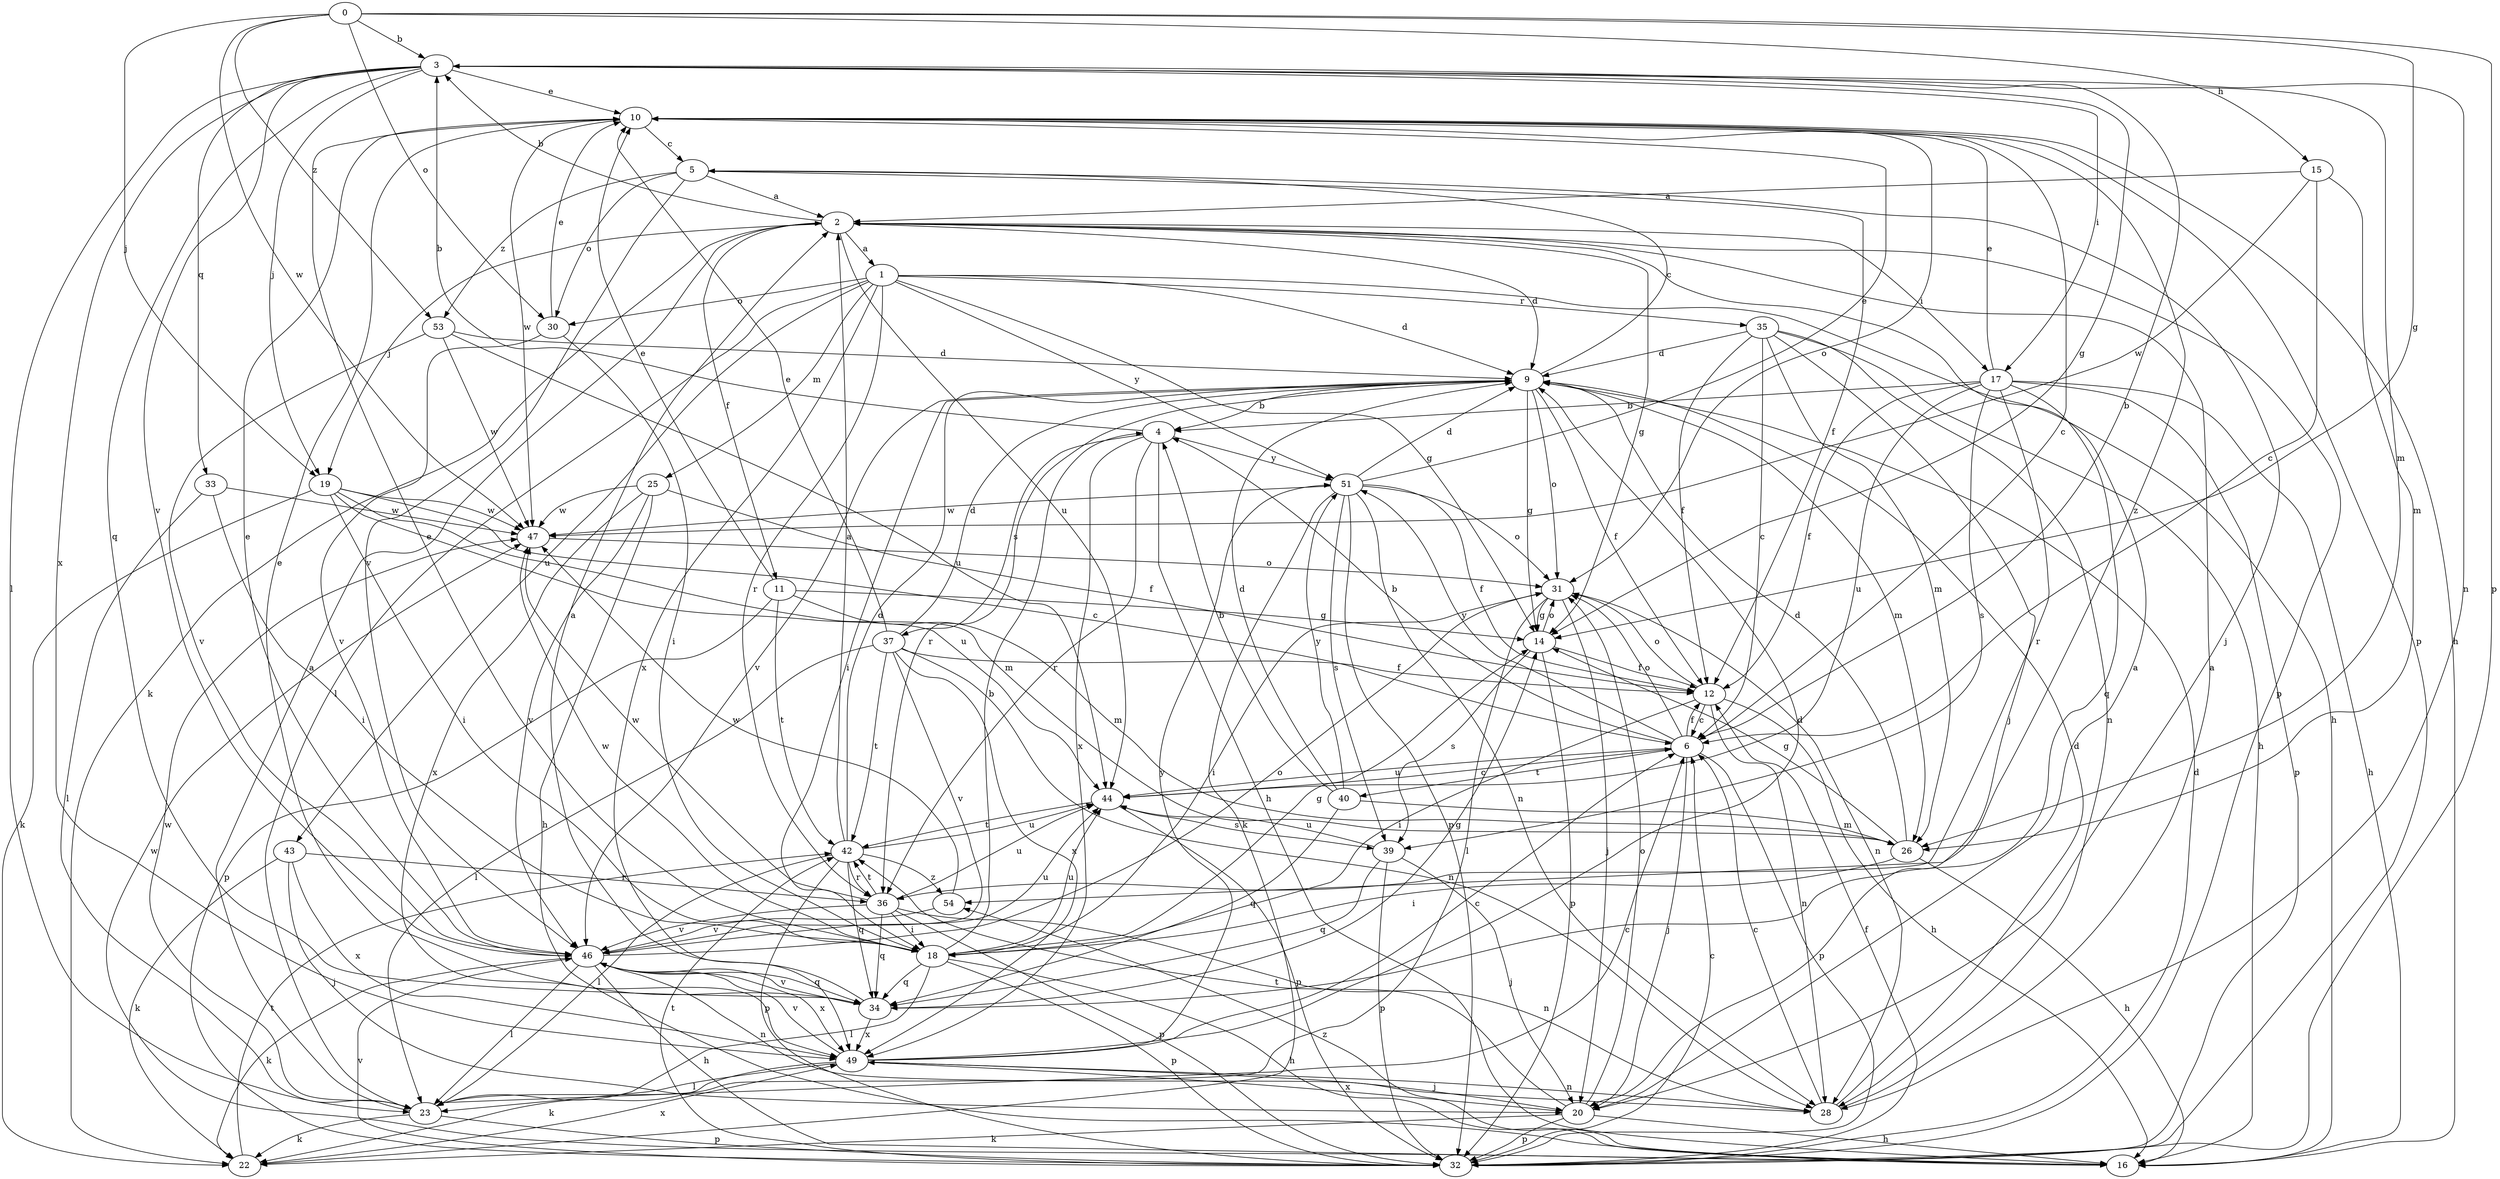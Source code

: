 strict digraph  {
0;
1;
2;
3;
4;
5;
6;
9;
10;
11;
12;
14;
15;
16;
17;
18;
19;
20;
22;
23;
25;
26;
28;
30;
31;
32;
33;
34;
35;
36;
37;
39;
40;
42;
43;
44;
46;
47;
49;
51;
53;
54;
0 -> 3  [label=b];
0 -> 14  [label=g];
0 -> 15  [label=h];
0 -> 19  [label=j];
0 -> 30  [label=o];
0 -> 32  [label=p];
0 -> 47  [label=w];
0 -> 53  [label=z];
1 -> 9  [label=d];
1 -> 14  [label=g];
1 -> 16  [label=h];
1 -> 23  [label=l];
1 -> 25  [label=m];
1 -> 30  [label=o];
1 -> 35  [label=r];
1 -> 36  [label=r];
1 -> 43  [label=u];
1 -> 49  [label=x];
1 -> 51  [label=y];
2 -> 1  [label=a];
2 -> 3  [label=b];
2 -> 9  [label=d];
2 -> 11  [label=f];
2 -> 14  [label=g];
2 -> 17  [label=i];
2 -> 19  [label=j];
2 -> 22  [label=k];
2 -> 32  [label=p];
2 -> 44  [label=u];
3 -> 10  [label=e];
3 -> 14  [label=g];
3 -> 17  [label=i];
3 -> 19  [label=j];
3 -> 23  [label=l];
3 -> 26  [label=m];
3 -> 28  [label=n];
3 -> 33  [label=q];
3 -> 34  [label=q];
3 -> 46  [label=v];
3 -> 49  [label=x];
4 -> 3  [label=b];
4 -> 16  [label=h];
4 -> 36  [label=r];
4 -> 37  [label=s];
4 -> 49  [label=x];
4 -> 51  [label=y];
5 -> 2  [label=a];
5 -> 12  [label=f];
5 -> 20  [label=j];
5 -> 30  [label=o];
5 -> 46  [label=v];
5 -> 53  [label=z];
6 -> 3  [label=b];
6 -> 4  [label=b];
6 -> 12  [label=f];
6 -> 20  [label=j];
6 -> 31  [label=o];
6 -> 32  [label=p];
6 -> 40  [label=t];
6 -> 44  [label=u];
6 -> 51  [label=y];
9 -> 4  [label=b];
9 -> 5  [label=c];
9 -> 12  [label=f];
9 -> 14  [label=g];
9 -> 18  [label=i];
9 -> 26  [label=m];
9 -> 31  [label=o];
9 -> 36  [label=r];
9 -> 46  [label=v];
10 -> 5  [label=c];
10 -> 6  [label=c];
10 -> 16  [label=h];
10 -> 31  [label=o];
10 -> 32  [label=p];
10 -> 47  [label=w];
10 -> 54  [label=z];
11 -> 10  [label=e];
11 -> 14  [label=g];
11 -> 26  [label=m];
11 -> 32  [label=p];
11 -> 42  [label=t];
12 -> 6  [label=c];
12 -> 16  [label=h];
12 -> 18  [label=i];
12 -> 28  [label=n];
12 -> 31  [label=o];
14 -> 12  [label=f];
14 -> 31  [label=o];
14 -> 32  [label=p];
14 -> 39  [label=s];
15 -> 2  [label=a];
15 -> 6  [label=c];
15 -> 26  [label=m];
15 -> 47  [label=w];
16 -> 47  [label=w];
16 -> 54  [label=z];
17 -> 4  [label=b];
17 -> 10  [label=e];
17 -> 12  [label=f];
17 -> 16  [label=h];
17 -> 32  [label=p];
17 -> 34  [label=q];
17 -> 36  [label=r];
17 -> 39  [label=s];
17 -> 44  [label=u];
18 -> 4  [label=b];
18 -> 10  [label=e];
18 -> 14  [label=g];
18 -> 16  [label=h];
18 -> 23  [label=l];
18 -> 32  [label=p];
18 -> 34  [label=q];
18 -> 44  [label=u];
18 -> 47  [label=w];
19 -> 6  [label=c];
19 -> 18  [label=i];
19 -> 22  [label=k];
19 -> 26  [label=m];
19 -> 44  [label=u];
19 -> 47  [label=w];
20 -> 2  [label=a];
20 -> 16  [label=h];
20 -> 22  [label=k];
20 -> 31  [label=o];
20 -> 32  [label=p];
20 -> 42  [label=t];
20 -> 49  [label=x];
22 -> 42  [label=t];
22 -> 49  [label=x];
23 -> 2  [label=a];
23 -> 6  [label=c];
23 -> 22  [label=k];
23 -> 32  [label=p];
23 -> 47  [label=w];
25 -> 12  [label=f];
25 -> 16  [label=h];
25 -> 46  [label=v];
25 -> 47  [label=w];
25 -> 49  [label=x];
26 -> 9  [label=d];
26 -> 14  [label=g];
26 -> 16  [label=h];
26 -> 18  [label=i];
28 -> 2  [label=a];
28 -> 6  [label=c];
28 -> 9  [label=d];
30 -> 10  [label=e];
30 -> 18  [label=i];
30 -> 46  [label=v];
31 -> 14  [label=g];
31 -> 18  [label=i];
31 -> 20  [label=j];
31 -> 23  [label=l];
31 -> 28  [label=n];
32 -> 6  [label=c];
32 -> 9  [label=d];
32 -> 12  [label=f];
32 -> 42  [label=t];
32 -> 46  [label=v];
33 -> 18  [label=i];
33 -> 23  [label=l];
33 -> 47  [label=w];
34 -> 2  [label=a];
34 -> 10  [label=e];
34 -> 14  [label=g];
34 -> 46  [label=v];
34 -> 49  [label=x];
35 -> 6  [label=c];
35 -> 9  [label=d];
35 -> 12  [label=f];
35 -> 16  [label=h];
35 -> 20  [label=j];
35 -> 26  [label=m];
35 -> 28  [label=n];
36 -> 18  [label=i];
36 -> 28  [label=n];
36 -> 32  [label=p];
36 -> 34  [label=q];
36 -> 42  [label=t];
36 -> 44  [label=u];
36 -> 46  [label=v];
36 -> 47  [label=w];
37 -> 9  [label=d];
37 -> 10  [label=e];
37 -> 12  [label=f];
37 -> 23  [label=l];
37 -> 28  [label=n];
37 -> 42  [label=t];
37 -> 46  [label=v];
37 -> 49  [label=x];
39 -> 20  [label=j];
39 -> 32  [label=p];
39 -> 34  [label=q];
39 -> 44  [label=u];
40 -> 4  [label=b];
40 -> 9  [label=d];
40 -> 26  [label=m];
40 -> 34  [label=q];
40 -> 51  [label=y];
42 -> 2  [label=a];
42 -> 9  [label=d];
42 -> 23  [label=l];
42 -> 32  [label=p];
42 -> 34  [label=q];
42 -> 36  [label=r];
42 -> 44  [label=u];
42 -> 54  [label=z];
43 -> 20  [label=j];
43 -> 22  [label=k];
43 -> 36  [label=r];
43 -> 49  [label=x];
44 -> 6  [label=c];
44 -> 32  [label=p];
44 -> 39  [label=s];
44 -> 42  [label=t];
46 -> 10  [label=e];
46 -> 16  [label=h];
46 -> 22  [label=k];
46 -> 23  [label=l];
46 -> 28  [label=n];
46 -> 31  [label=o];
46 -> 34  [label=q];
46 -> 44  [label=u];
46 -> 49  [label=x];
47 -> 31  [label=o];
49 -> 6  [label=c];
49 -> 9  [label=d];
49 -> 20  [label=j];
49 -> 22  [label=k];
49 -> 23  [label=l];
49 -> 28  [label=n];
49 -> 46  [label=v];
49 -> 51  [label=y];
51 -> 9  [label=d];
51 -> 10  [label=e];
51 -> 12  [label=f];
51 -> 22  [label=k];
51 -> 28  [label=n];
51 -> 31  [label=o];
51 -> 32  [label=p];
51 -> 39  [label=s];
51 -> 47  [label=w];
53 -> 9  [label=d];
53 -> 44  [label=u];
53 -> 46  [label=v];
53 -> 47  [label=w];
54 -> 46  [label=v];
54 -> 47  [label=w];
}
